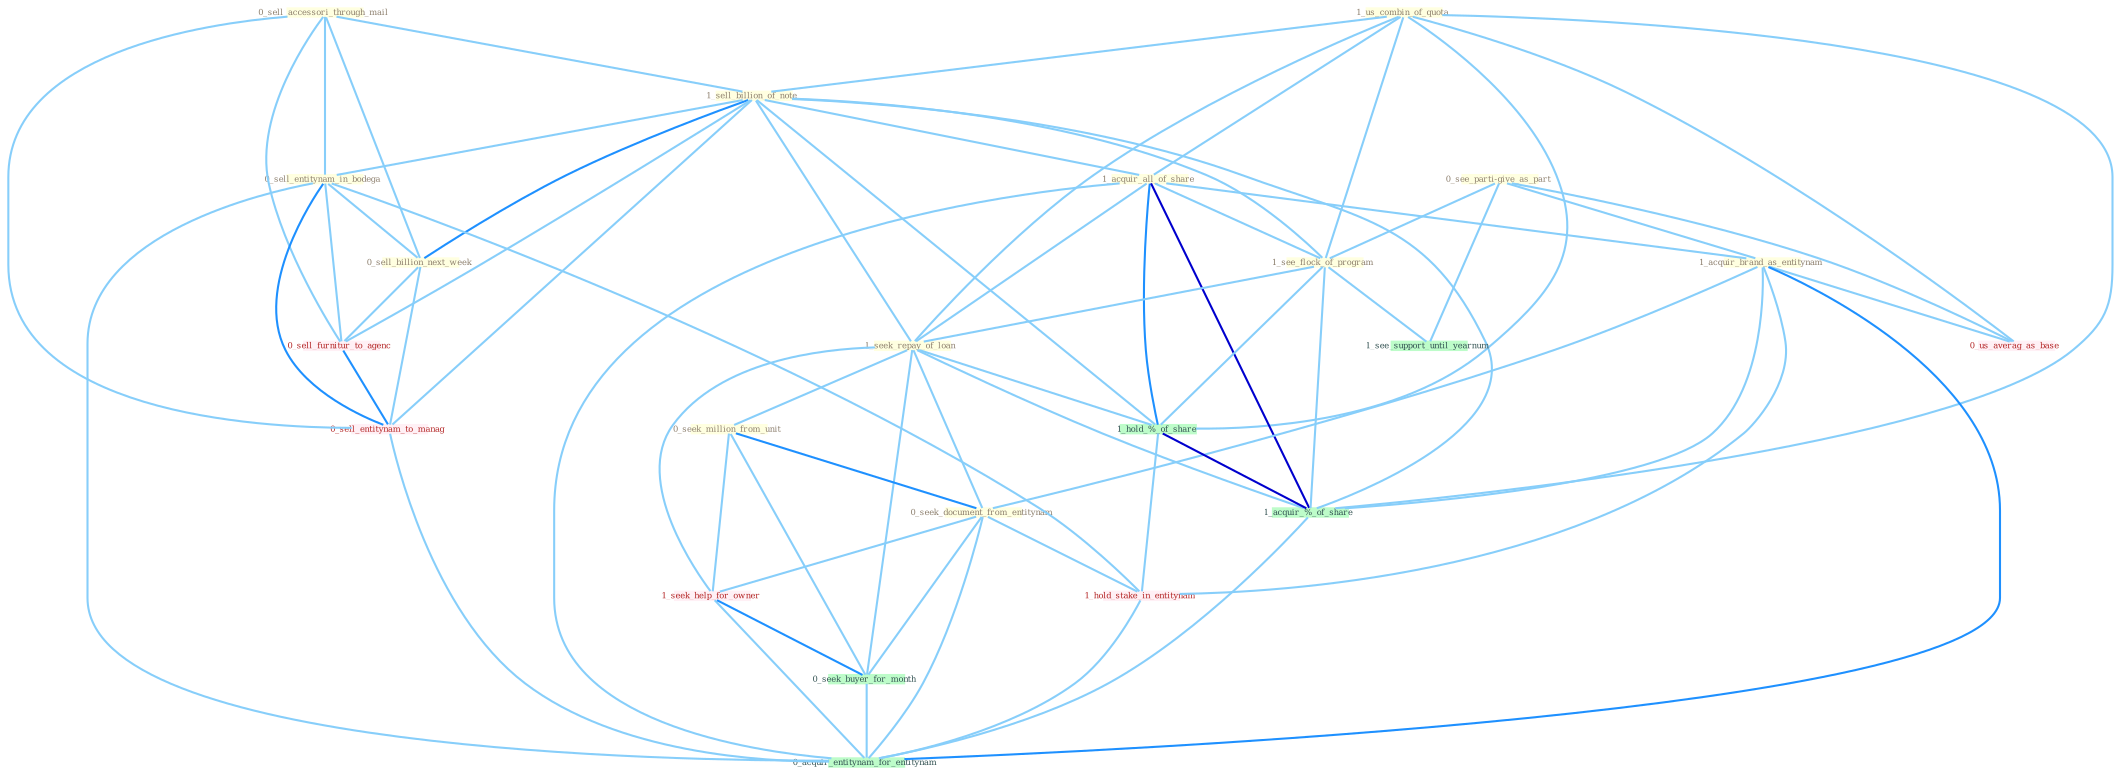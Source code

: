 Graph G{ 
    node
    [shape=polygon,style=filled,width=.5,height=.06,color="#BDFCC9",fixedsize=true,fontsize=4,
    fontcolor="#2f4f4f"];
    {node
    [color="#ffffe0", fontcolor="#8b7d6b"] "0_sell_accessori_through_mail " "1_us_combin_of_quota " "1_sell_billion_of_note " "0_see_parti-give_as_part " "1_acquir_all_of_share " "1_acquir_brand_as_entitynam " "1_see_flock_of_program " "1_seek_repay_of_loan " "0_seek_million_from_unit " "0_seek_document_from_entitynam " "0_sell_entitynam_in_bodega " "0_sell_billion_next_week "}
{node [color="#fff0f5", fontcolor="#b22222"] "1_hold_stake_in_entitynam " "1_seek_help_for_owner " "0_sell_furnitur_to_agenc " "0_us_averag_as_base " "0_sell_entitynam_to_manag "}
edge [color="#B0E2FF"];

	"0_sell_accessori_through_mail " -- "1_sell_billion_of_note " [w="1", color="#87cefa" ];
	"0_sell_accessori_through_mail " -- "0_sell_entitynam_in_bodega " [w="1", color="#87cefa" ];
	"0_sell_accessori_through_mail " -- "0_sell_billion_next_week " [w="1", color="#87cefa" ];
	"0_sell_accessori_through_mail " -- "0_sell_furnitur_to_agenc " [w="1", color="#87cefa" ];
	"0_sell_accessori_through_mail " -- "0_sell_entitynam_to_manag " [w="1", color="#87cefa" ];
	"1_us_combin_of_quota " -- "1_sell_billion_of_note " [w="1", color="#87cefa" ];
	"1_us_combin_of_quota " -- "1_acquir_all_of_share " [w="1", color="#87cefa" ];
	"1_us_combin_of_quota " -- "1_see_flock_of_program " [w="1", color="#87cefa" ];
	"1_us_combin_of_quota " -- "1_seek_repay_of_loan " [w="1", color="#87cefa" ];
	"1_us_combin_of_quota " -- "1_hold_%_of_share " [w="1", color="#87cefa" ];
	"1_us_combin_of_quota " -- "1_acquir_%_of_share " [w="1", color="#87cefa" ];
	"1_us_combin_of_quota " -- "0_us_averag_as_base " [w="1", color="#87cefa" ];
	"1_sell_billion_of_note " -- "1_acquir_all_of_share " [w="1", color="#87cefa" ];
	"1_sell_billion_of_note " -- "1_see_flock_of_program " [w="1", color="#87cefa" ];
	"1_sell_billion_of_note " -- "1_seek_repay_of_loan " [w="1", color="#87cefa" ];
	"1_sell_billion_of_note " -- "0_sell_entitynam_in_bodega " [w="1", color="#87cefa" ];
	"1_sell_billion_of_note " -- "0_sell_billion_next_week " [w="2", color="#1e90ff" , len=0.8];
	"1_sell_billion_of_note " -- "1_hold_%_of_share " [w="1", color="#87cefa" ];
	"1_sell_billion_of_note " -- "1_acquir_%_of_share " [w="1", color="#87cefa" ];
	"1_sell_billion_of_note " -- "0_sell_furnitur_to_agenc " [w="1", color="#87cefa" ];
	"1_sell_billion_of_note " -- "0_sell_entitynam_to_manag " [w="1", color="#87cefa" ];
	"0_see_parti-give_as_part " -- "1_acquir_brand_as_entitynam " [w="1", color="#87cefa" ];
	"0_see_parti-give_as_part " -- "1_see_flock_of_program " [w="1", color="#87cefa" ];
	"0_see_parti-give_as_part " -- "1_see_support_until_yearnum " [w="1", color="#87cefa" ];
	"0_see_parti-give_as_part " -- "0_us_averag_as_base " [w="1", color="#87cefa" ];
	"1_acquir_all_of_share " -- "1_acquir_brand_as_entitynam " [w="1", color="#87cefa" ];
	"1_acquir_all_of_share " -- "1_see_flock_of_program " [w="1", color="#87cefa" ];
	"1_acquir_all_of_share " -- "1_seek_repay_of_loan " [w="1", color="#87cefa" ];
	"1_acquir_all_of_share " -- "1_hold_%_of_share " [w="2", color="#1e90ff" , len=0.8];
	"1_acquir_all_of_share " -- "1_acquir_%_of_share " [w="3", color="#0000cd" , len=0.6];
	"1_acquir_all_of_share " -- "0_acquir_entitynam_for_entitynam " [w="1", color="#87cefa" ];
	"1_acquir_brand_as_entitynam " -- "0_seek_document_from_entitynam " [w="1", color="#87cefa" ];
	"1_acquir_brand_as_entitynam " -- "1_hold_stake_in_entitynam " [w="1", color="#87cefa" ];
	"1_acquir_brand_as_entitynam " -- "1_acquir_%_of_share " [w="1", color="#87cefa" ];
	"1_acquir_brand_as_entitynam " -- "0_us_averag_as_base " [w="1", color="#87cefa" ];
	"1_acquir_brand_as_entitynam " -- "0_acquir_entitynam_for_entitynam " [w="2", color="#1e90ff" , len=0.8];
	"1_see_flock_of_program " -- "1_seek_repay_of_loan " [w="1", color="#87cefa" ];
	"1_see_flock_of_program " -- "1_hold_%_of_share " [w="1", color="#87cefa" ];
	"1_see_flock_of_program " -- "1_acquir_%_of_share " [w="1", color="#87cefa" ];
	"1_see_flock_of_program " -- "1_see_support_until_yearnum " [w="1", color="#87cefa" ];
	"1_seek_repay_of_loan " -- "0_seek_million_from_unit " [w="1", color="#87cefa" ];
	"1_seek_repay_of_loan " -- "0_seek_document_from_entitynam " [w="1", color="#87cefa" ];
	"1_seek_repay_of_loan " -- "1_hold_%_of_share " [w="1", color="#87cefa" ];
	"1_seek_repay_of_loan " -- "1_seek_help_for_owner " [w="1", color="#87cefa" ];
	"1_seek_repay_of_loan " -- "0_seek_buyer_for_month " [w="1", color="#87cefa" ];
	"1_seek_repay_of_loan " -- "1_acquir_%_of_share " [w="1", color="#87cefa" ];
	"0_seek_million_from_unit " -- "0_seek_document_from_entitynam " [w="2", color="#1e90ff" , len=0.8];
	"0_seek_million_from_unit " -- "1_seek_help_for_owner " [w="1", color="#87cefa" ];
	"0_seek_million_from_unit " -- "0_seek_buyer_for_month " [w="1", color="#87cefa" ];
	"0_seek_document_from_entitynam " -- "1_hold_stake_in_entitynam " [w="1", color="#87cefa" ];
	"0_seek_document_from_entitynam " -- "1_seek_help_for_owner " [w="1", color="#87cefa" ];
	"0_seek_document_from_entitynam " -- "0_seek_buyer_for_month " [w="1", color="#87cefa" ];
	"0_seek_document_from_entitynam " -- "0_acquir_entitynam_for_entitynam " [w="1", color="#87cefa" ];
	"0_sell_entitynam_in_bodega " -- "0_sell_billion_next_week " [w="1", color="#87cefa" ];
	"0_sell_entitynam_in_bodega " -- "1_hold_stake_in_entitynam " [w="1", color="#87cefa" ];
	"0_sell_entitynam_in_bodega " -- "0_sell_furnitur_to_agenc " [w="1", color="#87cefa" ];
	"0_sell_entitynam_in_bodega " -- "0_sell_entitynam_to_manag " [w="2", color="#1e90ff" , len=0.8];
	"0_sell_entitynam_in_bodega " -- "0_acquir_entitynam_for_entitynam " [w="1", color="#87cefa" ];
	"0_sell_billion_next_week " -- "0_sell_furnitur_to_agenc " [w="1", color="#87cefa" ];
	"0_sell_billion_next_week " -- "0_sell_entitynam_to_manag " [w="1", color="#87cefa" ];
	"1_hold_%_of_share " -- "1_hold_stake_in_entitynam " [w="1", color="#87cefa" ];
	"1_hold_%_of_share " -- "1_acquir_%_of_share " [w="3", color="#0000cd" , len=0.6];
	"1_hold_stake_in_entitynam " -- "0_acquir_entitynam_for_entitynam " [w="1", color="#87cefa" ];
	"1_seek_help_for_owner " -- "0_seek_buyer_for_month " [w="2", color="#1e90ff" , len=0.8];
	"1_seek_help_for_owner " -- "0_acquir_entitynam_for_entitynam " [w="1", color="#87cefa" ];
	"0_seek_buyer_for_month " -- "0_acquir_entitynam_for_entitynam " [w="1", color="#87cefa" ];
	"1_acquir_%_of_share " -- "0_acquir_entitynam_for_entitynam " [w="1", color="#87cefa" ];
	"0_sell_furnitur_to_agenc " -- "0_sell_entitynam_to_manag " [w="2", color="#1e90ff" , len=0.8];
	"0_sell_entitynam_to_manag " -- "0_acquir_entitynam_for_entitynam " [w="1", color="#87cefa" ];
}